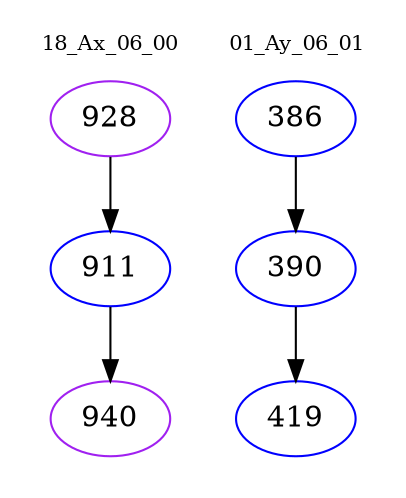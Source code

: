 digraph{
subgraph cluster_0 {
color = white
label = "18_Ax_06_00";
fontsize=10;
T0_928 [label="928", color="purple"]
T0_928 -> T0_911 [color="black"]
T0_911 [label="911", color="blue"]
T0_911 -> T0_940 [color="black"]
T0_940 [label="940", color="purple"]
}
subgraph cluster_1 {
color = white
label = "01_Ay_06_01";
fontsize=10;
T1_386 [label="386", color="blue"]
T1_386 -> T1_390 [color="black"]
T1_390 [label="390", color="blue"]
T1_390 -> T1_419 [color="black"]
T1_419 [label="419", color="blue"]
}
}
